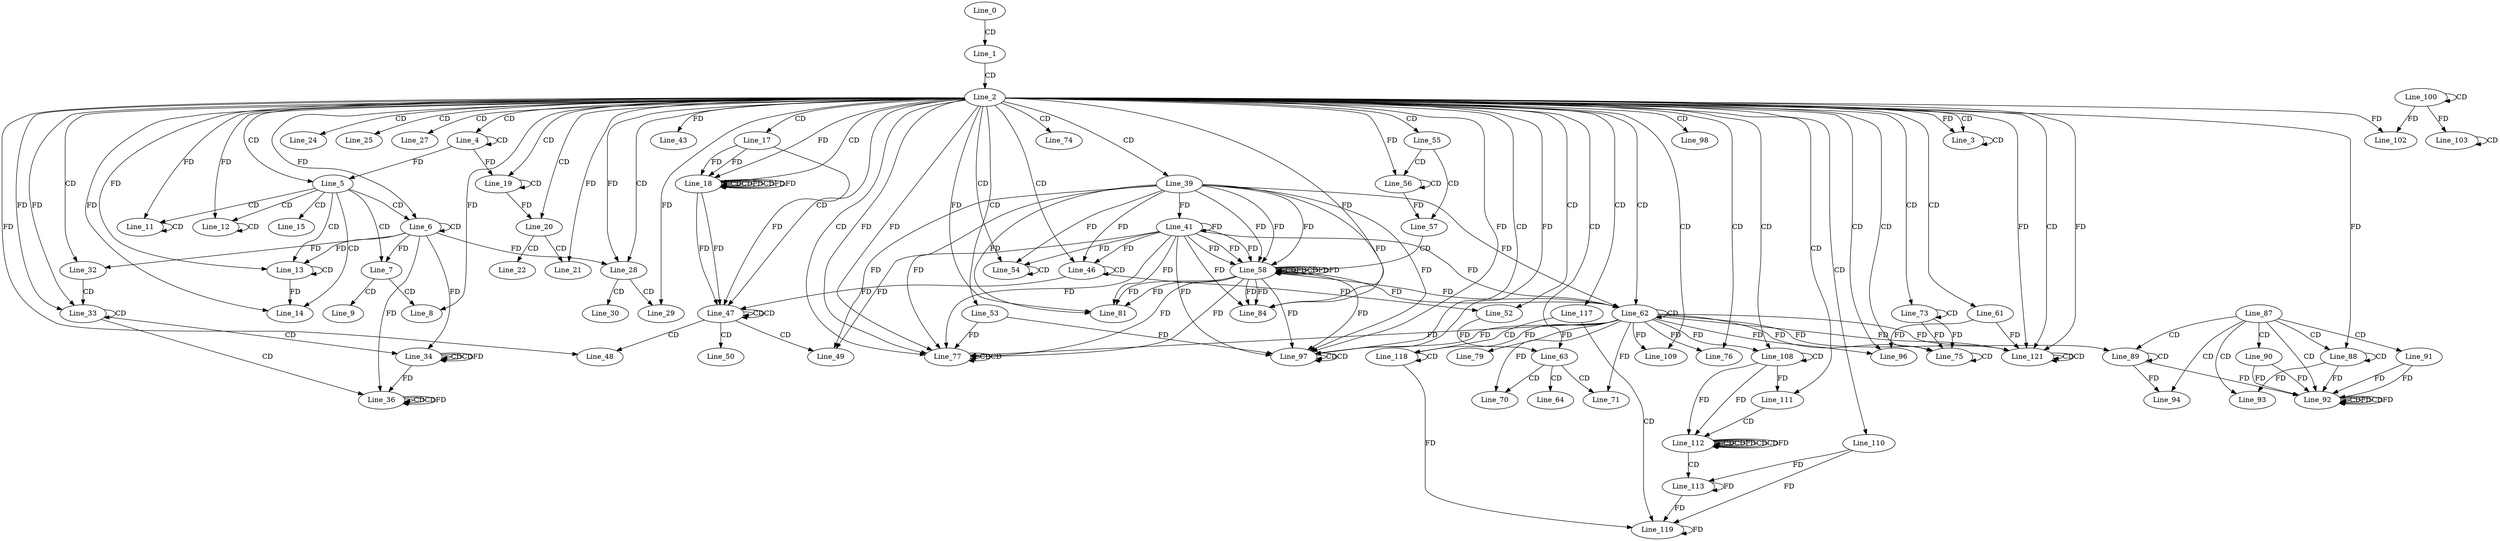 digraph G {
  Line_0;
  Line_1;
  Line_2;
  Line_3;
  Line_3;
  Line_4;
  Line_4;
  Line_5;
  Line_6;
  Line_6;
  Line_7;
  Line_8;
  Line_8;
  Line_9;
  Line_11;
  Line_11;
  Line_11;
  Line_12;
  Line_12;
  Line_12;
  Line_13;
  Line_13;
  Line_13;
  Line_13;
  Line_13;
  Line_14;
  Line_15;
  Line_17;
  Line_18;
  Line_18;
  Line_18;
  Line_18;
  Line_19;
  Line_19;
  Line_20;
  Line_21;
  Line_21;
  Line_22;
  Line_24;
  Line_25;
  Line_27;
  Line_28;
  Line_28;
  Line_28;
  Line_29;
  Line_29;
  Line_30;
  Line_32;
  Line_32;
  Line_33;
  Line_33;
  Line_34;
  Line_34;
  Line_34;
  Line_36;
  Line_36;
  Line_36;
  Line_39;
  Line_41;
  Line_43;
  Line_43;
  Line_46;
  Line_46;
  Line_47;
  Line_47;
  Line_47;
  Line_48;
  Line_48;
  Line_49;
  Line_49;
  Line_50;
  Line_52;
  Line_52;
  Line_52;
  Line_53;
  Line_54;
  Line_54;
  Line_54;
  Line_54;
  Line_55;
  Line_56;
  Line_56;
  Line_57;
  Line_57;
  Line_58;
  Line_58;
  Line_58;
  Line_58;
  Line_58;
  Line_58;
  Line_58;
  Line_61;
  Line_61;
  Line_61;
  Line_61;
  Line_61;
  Line_61;
  Line_62;
  Line_62;
  Line_63;
  Line_64;
  Line_70;
  Line_71;
  Line_73;
  Line_73;
  Line_73;
  Line_74;
  Line_75;
  Line_75;
  Line_76;
  Line_77;
  Line_77;
  Line_77;
  Line_77;
  Line_77;
  Line_77;
  Line_79;
  Line_81;
  Line_81;
  Line_81;
  Line_81;
  Line_84;
  Line_84;
  Line_84;
  Line_87;
  Line_88;
  Line_88;
  Line_89;
  Line_89;
  Line_90;
  Line_91;
  Line_92;
  Line_92;
  Line_92;
  Line_92;
  Line_93;
  Line_94;
  Line_96;
  Line_97;
  Line_97;
  Line_97;
  Line_97;
  Line_97;
  Line_97;
  Line_97;
  Line_97;
  Line_97;
  Line_97;
  Line_98;
  Line_100;
  Line_100;
  Line_102;
  Line_103;
  Line_103;
  Line_108;
  Line_108;
  Line_109;
  Line_109;
  Line_110;
  Line_111;
  Line_112;
  Line_112;
  Line_112;
  Line_112;
  Line_112;
  Line_113;
  Line_117;
  Line_118;
  Line_118;
  Line_119;
  Line_119;
  Line_119;
  Line_119;
  Line_121;
  Line_121;
  Line_121;
  Line_0 -> Line_1 [ label="CD" ];
  Line_1 -> Line_2 [ label="CD" ];
  Line_2 -> Line_3 [ label="CD" ];
  Line_3 -> Line_3 [ label="CD" ];
  Line_2 -> Line_3 [ label="FD" ];
  Line_2 -> Line_4 [ label="CD" ];
  Line_4 -> Line_4 [ label="CD" ];
  Line_2 -> Line_5 [ label="CD" ];
  Line_4 -> Line_5 [ label="FD" ];
  Line_5 -> Line_6 [ label="CD" ];
  Line_6 -> Line_6 [ label="CD" ];
  Line_2 -> Line_6 [ label="FD" ];
  Line_5 -> Line_7 [ label="CD" ];
  Line_6 -> Line_7 [ label="FD" ];
  Line_7 -> Line_8 [ label="CD" ];
  Line_2 -> Line_8 [ label="FD" ];
  Line_7 -> Line_9 [ label="CD" ];
  Line_5 -> Line_11 [ label="CD" ];
  Line_11 -> Line_11 [ label="CD" ];
  Line_2 -> Line_11 [ label="FD" ];
  Line_5 -> Line_12 [ label="CD" ];
  Line_12 -> Line_12 [ label="CD" ];
  Line_2 -> Line_12 [ label="FD" ];
  Line_5 -> Line_13 [ label="CD" ];
  Line_13 -> Line_13 [ label="CD" ];
  Line_6 -> Line_13 [ label="FD" ];
  Line_2 -> Line_13 [ label="FD" ];
  Line_5 -> Line_14 [ label="CD" ];
  Line_2 -> Line_14 [ label="FD" ];
  Line_13 -> Line_14 [ label="FD" ];
  Line_5 -> Line_15 [ label="CD" ];
  Line_2 -> Line_17 [ label="CD" ];
  Line_2 -> Line_18 [ label="CD" ];
  Line_18 -> Line_18 [ label="CD" ];
  Line_2 -> Line_18 [ label="FD" ];
  Line_18 -> Line_18 [ label="CD" ];
  Line_17 -> Line_18 [ label="FD" ];
  Line_18 -> Line_18 [ label="FD" ];
  Line_18 -> Line_18 [ label="CD" ];
  Line_17 -> Line_18 [ label="FD" ];
  Line_18 -> Line_18 [ label="FD" ];
  Line_18 -> Line_18 [ label="FD" ];
  Line_2 -> Line_19 [ label="CD" ];
  Line_19 -> Line_19 [ label="CD" ];
  Line_4 -> Line_19 [ label="FD" ];
  Line_2 -> Line_20 [ label="CD" ];
  Line_19 -> Line_20 [ label="FD" ];
  Line_20 -> Line_21 [ label="CD" ];
  Line_2 -> Line_21 [ label="FD" ];
  Line_20 -> Line_22 [ label="CD" ];
  Line_2 -> Line_24 [ label="CD" ];
  Line_2 -> Line_25 [ label="CD" ];
  Line_2 -> Line_27 [ label="CD" ];
  Line_2 -> Line_28 [ label="CD" ];
  Line_6 -> Line_28 [ label="FD" ];
  Line_2 -> Line_28 [ label="FD" ];
  Line_28 -> Line_29 [ label="CD" ];
  Line_2 -> Line_29 [ label="FD" ];
  Line_28 -> Line_30 [ label="CD" ];
  Line_2 -> Line_32 [ label="CD" ];
  Line_6 -> Line_32 [ label="FD" ];
  Line_32 -> Line_33 [ label="CD" ];
  Line_2 -> Line_33 [ label="FD" ];
  Line_33 -> Line_33 [ label="CD" ];
  Line_2 -> Line_33 [ label="FD" ];
  Line_33 -> Line_34 [ label="CD" ];
  Line_34 -> Line_34 [ label="CD" ];
  Line_34 -> Line_34 [ label="CD" ];
  Line_6 -> Line_34 [ label="FD" ];
  Line_34 -> Line_34 [ label="FD" ];
  Line_33 -> Line_36 [ label="CD" ];
  Line_36 -> Line_36 [ label="CD" ];
  Line_36 -> Line_36 [ label="CD" ];
  Line_6 -> Line_36 [ label="FD" ];
  Line_34 -> Line_36 [ label="FD" ];
  Line_36 -> Line_36 [ label="FD" ];
  Line_2 -> Line_39 [ label="CD" ];
  Line_39 -> Line_41 [ label="FD" ];
  Line_41 -> Line_41 [ label="FD" ];
  Line_2 -> Line_43 [ label="FD" ];
  Line_2 -> Line_46 [ label="CD" ];
  Line_46 -> Line_46 [ label="CD" ];
  Line_39 -> Line_46 [ label="FD" ];
  Line_41 -> Line_46 [ label="FD" ];
  Line_2 -> Line_47 [ label="CD" ];
  Line_47 -> Line_47 [ label="CD" ];
  Line_47 -> Line_47 [ label="CD" ];
  Line_17 -> Line_47 [ label="FD" ];
  Line_18 -> Line_47 [ label="FD" ];
  Line_18 -> Line_47 [ label="FD" ];
  Line_46 -> Line_47 [ label="FD" ];
  Line_47 -> Line_48 [ label="CD" ];
  Line_2 -> Line_48 [ label="FD" ];
  Line_47 -> Line_49 [ label="CD" ];
  Line_39 -> Line_49 [ label="FD" ];
  Line_41 -> Line_49 [ label="FD" ];
  Line_47 -> Line_50 [ label="CD" ];
  Line_2 -> Line_52 [ label="CD" ];
  Line_46 -> Line_52 [ label="FD" ];
  Line_2 -> Line_53 [ label="CD" ];
  Line_2 -> Line_54 [ label="CD" ];
  Line_54 -> Line_54 [ label="CD" ];
  Line_39 -> Line_54 [ label="FD" ];
  Line_41 -> Line_54 [ label="FD" ];
  Line_2 -> Line_55 [ label="CD" ];
  Line_55 -> Line_56 [ label="CD" ];
  Line_56 -> Line_56 [ label="CD" ];
  Line_2 -> Line_56 [ label="FD" ];
  Line_55 -> Line_57 [ label="CD" ];
  Line_56 -> Line_57 [ label="FD" ];
  Line_57 -> Line_58 [ label="CD" ];
  Line_39 -> Line_58 [ label="FD" ];
  Line_41 -> Line_58 [ label="FD" ];
  Line_58 -> Line_58 [ label="CD" ];
  Line_39 -> Line_58 [ label="FD" ];
  Line_41 -> Line_58 [ label="FD" ];
  Line_58 -> Line_58 [ label="FD" ];
  Line_58 -> Line_58 [ label="CD" ];
  Line_39 -> Line_58 [ label="FD" ];
  Line_41 -> Line_58 [ label="FD" ];
  Line_58 -> Line_58 [ label="FD" ];
  Line_58 -> Line_58 [ label="FD" ];
  Line_2 -> Line_61 [ label="CD" ];
  Line_2 -> Line_62 [ label="CD" ];
  Line_62 -> Line_62 [ label="CD" ];
  Line_39 -> Line_62 [ label="FD" ];
  Line_41 -> Line_62 [ label="FD" ];
  Line_58 -> Line_62 [ label="FD" ];
  Line_58 -> Line_62 [ label="FD" ];
  Line_2 -> Line_63 [ label="CD" ];
  Line_52 -> Line_63 [ label="FD" ];
  Line_63 -> Line_64 [ label="CD" ];
  Line_63 -> Line_70 [ label="CD" ];
  Line_62 -> Line_70 [ label="FD" ];
  Line_63 -> Line_71 [ label="CD" ];
  Line_62 -> Line_71 [ label="FD" ];
  Line_2 -> Line_73 [ label="CD" ];
  Line_73 -> Line_73 [ label="CD" ];
  Line_2 -> Line_74 [ label="CD" ];
  Line_2 -> Line_75 [ label="CD" ];
  Line_73 -> Line_75 [ label="FD" ];
  Line_75 -> Line_75 [ label="CD" ];
  Line_62 -> Line_75 [ label="FD" ];
  Line_73 -> Line_75 [ label="FD" ];
  Line_2 -> Line_76 [ label="CD" ];
  Line_62 -> Line_76 [ label="FD" ];
  Line_2 -> Line_77 [ label="CD" ];
  Line_53 -> Line_77 [ label="FD" ];
  Line_77 -> Line_77 [ label="CD" ];
  Line_2 -> Line_77 [ label="FD" ];
  Line_39 -> Line_77 [ label="FD" ];
  Line_41 -> Line_77 [ label="FD" ];
  Line_58 -> Line_77 [ label="FD" ];
  Line_58 -> Line_77 [ label="FD" ];
  Line_77 -> Line_77 [ label="CD" ];
  Line_62 -> Line_77 [ label="FD" ];
  Line_2 -> Line_77 [ label="FD" ];
  Line_62 -> Line_79 [ label="FD" ];
  Line_2 -> Line_81 [ label="FD" ];
  Line_39 -> Line_81 [ label="FD" ];
  Line_41 -> Line_81 [ label="FD" ];
  Line_58 -> Line_81 [ label="FD" ];
  Line_58 -> Line_81 [ label="FD" ];
  Line_2 -> Line_84 [ label="FD" ];
  Line_39 -> Line_84 [ label="FD" ];
  Line_41 -> Line_84 [ label="FD" ];
  Line_58 -> Line_84 [ label="FD" ];
  Line_58 -> Line_84 [ label="FD" ];
  Line_87 -> Line_88 [ label="CD" ];
  Line_88 -> Line_88 [ label="CD" ];
  Line_2 -> Line_88 [ label="FD" ];
  Line_87 -> Line_89 [ label="CD" ];
  Line_89 -> Line_89 [ label="CD" ];
  Line_62 -> Line_89 [ label="FD" ];
  Line_87 -> Line_90 [ label="CD" ];
  Line_87 -> Line_91 [ label="CD" ];
  Line_87 -> Line_92 [ label="CD" ];
  Line_92 -> Line_92 [ label="CD" ];
  Line_92 -> Line_92 [ label="FD" ];
  Line_91 -> Line_92 [ label="FD" ];
  Line_88 -> Line_92 [ label="FD" ];
  Line_90 -> Line_92 [ label="FD" ];
  Line_92 -> Line_92 [ label="CD" ];
  Line_89 -> Line_92 [ label="FD" ];
  Line_90 -> Line_92 [ label="FD" ];
  Line_92 -> Line_92 [ label="FD" ];
  Line_91 -> Line_92 [ label="FD" ];
  Line_87 -> Line_93 [ label="CD" ];
  Line_88 -> Line_93 [ label="FD" ];
  Line_87 -> Line_94 [ label="CD" ];
  Line_89 -> Line_94 [ label="FD" ];
  Line_2 -> Line_96 [ label="CD" ];
  Line_62 -> Line_96 [ label="FD" ];
  Line_61 -> Line_96 [ label="FD" ];
  Line_2 -> Line_97 [ label="CD" ];
  Line_53 -> Line_97 [ label="FD" ];
  Line_2 -> Line_97 [ label="FD" ];
  Line_97 -> Line_97 [ label="CD" ];
  Line_39 -> Line_97 [ label="FD" ];
  Line_41 -> Line_97 [ label="FD" ];
  Line_58 -> Line_97 [ label="FD" ];
  Line_58 -> Line_97 [ label="FD" ];
  Line_97 -> Line_97 [ label="CD" ];
  Line_62 -> Line_97 [ label="FD" ];
  Line_2 -> Line_97 [ label="FD" ];
  Line_2 -> Line_98 [ label="CD" ];
  Line_100 -> Line_100 [ label="CD" ];
  Line_2 -> Line_102 [ label="FD" ];
  Line_100 -> Line_102 [ label="FD" ];
  Line_100 -> Line_103 [ label="FD" ];
  Line_103 -> Line_103 [ label="CD" ];
  Line_2 -> Line_108 [ label="CD" ];
  Line_108 -> Line_108 [ label="CD" ];
  Line_62 -> Line_108 [ label="FD" ];
  Line_2 -> Line_109 [ label="CD" ];
  Line_62 -> Line_109 [ label="FD" ];
  Line_2 -> Line_110 [ label="CD" ];
  Line_2 -> Line_111 [ label="CD" ];
  Line_108 -> Line_111 [ label="FD" ];
  Line_111 -> Line_112 [ label="CD" ];
  Line_112 -> Line_112 [ label="CD" ];
  Line_112 -> Line_112 [ label="CD" ];
  Line_112 -> Line_112 [ label="FD" ];
  Line_112 -> Line_112 [ label="CD" ];
  Line_108 -> Line_112 [ label="FD" ];
  Line_112 -> Line_112 [ label="CD" ];
  Line_108 -> Line_112 [ label="FD" ];
  Line_112 -> Line_113 [ label="CD" ];
  Line_113 -> Line_113 [ label="FD" ];
  Line_110 -> Line_113 [ label="FD" ];
  Line_2 -> Line_117 [ label="CD" ];
  Line_117 -> Line_118 [ label="CD" ];
  Line_118 -> Line_118 [ label="CD" ];
  Line_62 -> Line_118 [ label="FD" ];
  Line_117 -> Line_119 [ label="CD" ];
  Line_113 -> Line_119 [ label="FD" ];
  Line_110 -> Line_119 [ label="FD" ];
  Line_119 -> Line_119 [ label="FD" ];
  Line_118 -> Line_119 [ label="FD" ];
  Line_2 -> Line_121 [ label="CD" ];
  Line_121 -> Line_121 [ label="CD" ];
  Line_62 -> Line_121 [ label="FD" ];
  Line_2 -> Line_121 [ label="FD" ];
  Line_61 -> Line_121 [ label="FD" ];
  Line_121 -> Line_121 [ label="CD" ];
  Line_62 -> Line_121 [ label="FD" ];
  Line_2 -> Line_121 [ label="FD" ];
  Line_112 -> Line_112 [ label="FD" ];
}
